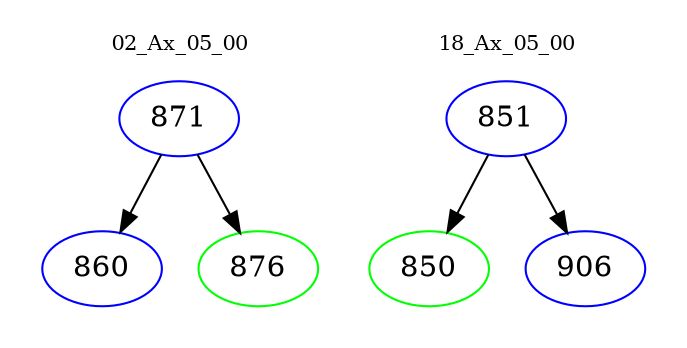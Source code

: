 digraph{
subgraph cluster_0 {
color = white
label = "02_Ax_05_00";
fontsize=10;
T0_871 [label="871", color="blue"]
T0_871 -> T0_860 [color="black"]
T0_860 [label="860", color="blue"]
T0_871 -> T0_876 [color="black"]
T0_876 [label="876", color="green"]
}
subgraph cluster_1 {
color = white
label = "18_Ax_05_00";
fontsize=10;
T1_851 [label="851", color="blue"]
T1_851 -> T1_850 [color="black"]
T1_850 [label="850", color="green"]
T1_851 -> T1_906 [color="black"]
T1_906 [label="906", color="blue"]
}
}
